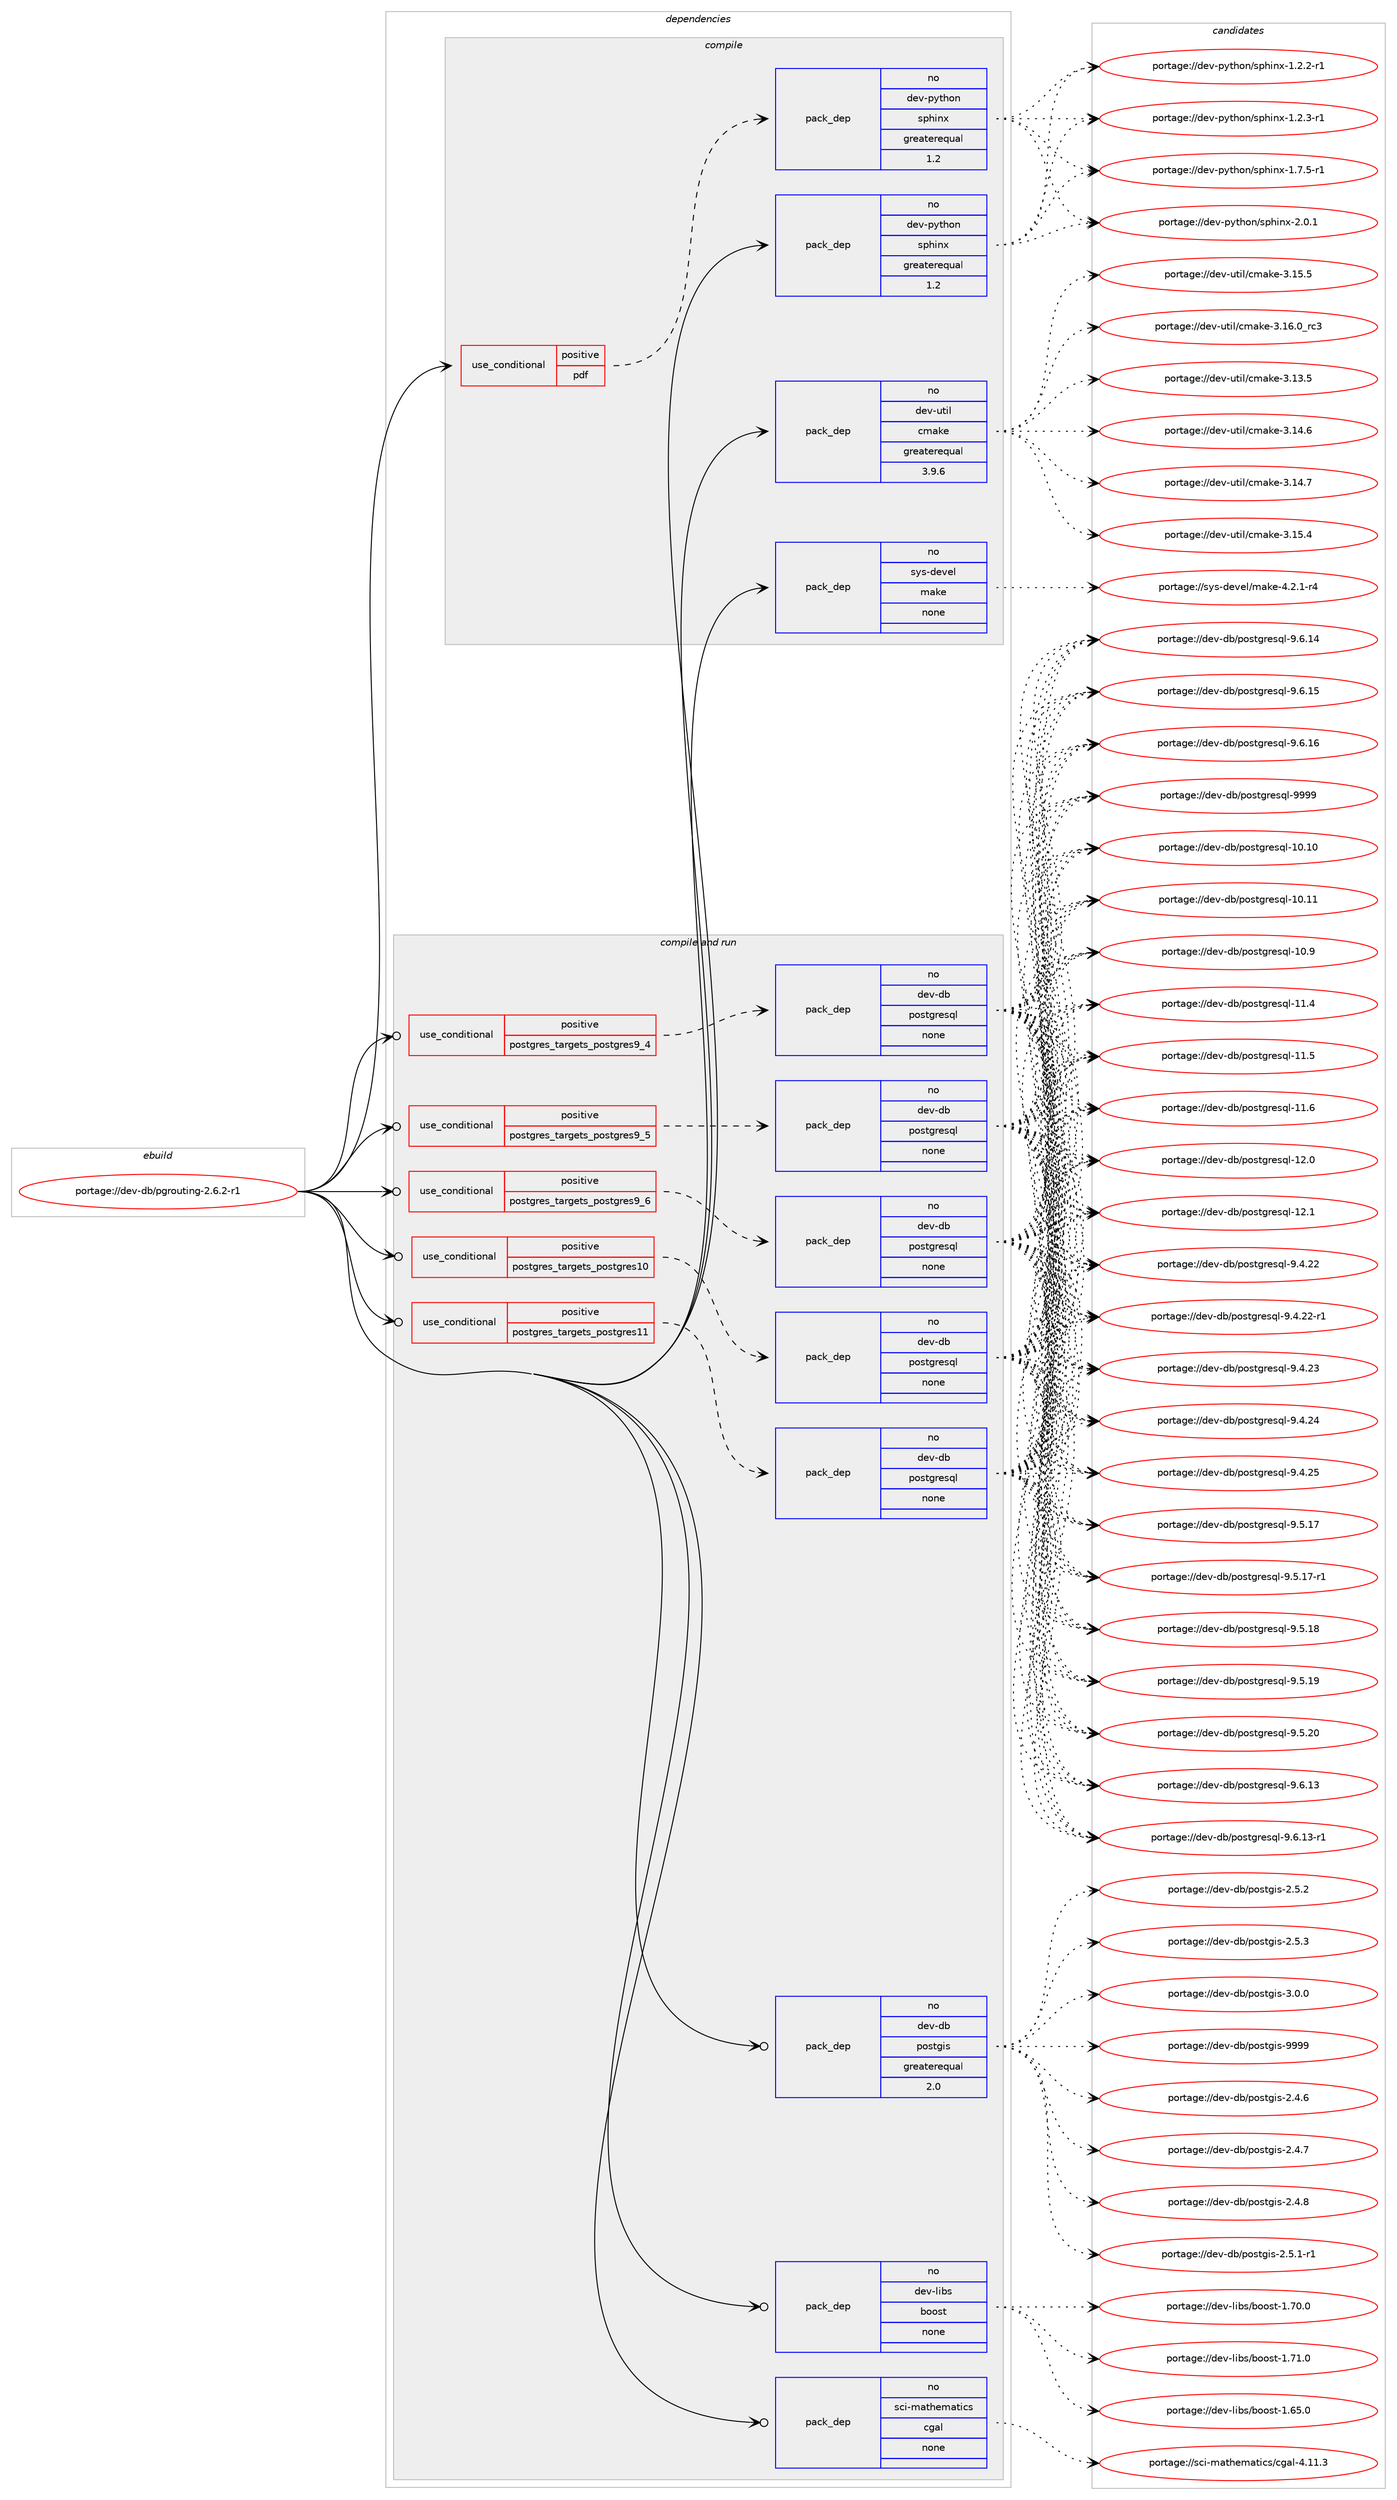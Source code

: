 digraph prolog {

# *************
# Graph options
# *************

newrank=true;
concentrate=true;
compound=true;
graph [rankdir=LR,fontname=Helvetica,fontsize=10,ranksep=1.5];#, ranksep=2.5, nodesep=0.2];
edge  [arrowhead=vee];
node  [fontname=Helvetica,fontsize=10];

# **********
# The ebuild
# **********

subgraph cluster_leftcol {
color=gray;
rank=same;
label=<<i>ebuild</i>>;
id [label="portage://dev-db/pgrouting-2.6.2-r1", color=red, width=4, href="../dev-db/pgrouting-2.6.2-r1.svg"];
}

# ****************
# The dependencies
# ****************

subgraph cluster_midcol {
color=gray;
label=<<i>dependencies</i>>;
subgraph cluster_compile {
fillcolor="#eeeeee";
style=filled;
label=<<i>compile</i>>;
subgraph cond12794 {
dependency56666 [label=<<TABLE BORDER="0" CELLBORDER="1" CELLSPACING="0" CELLPADDING="4"><TR><TD ROWSPAN="3" CELLPADDING="10">use_conditional</TD></TR><TR><TD>positive</TD></TR><TR><TD>pdf</TD></TR></TABLE>>, shape=none, color=red];
subgraph pack42611 {
dependency56667 [label=<<TABLE BORDER="0" CELLBORDER="1" CELLSPACING="0" CELLPADDING="4" WIDTH="220"><TR><TD ROWSPAN="6" CELLPADDING="30">pack_dep</TD></TR><TR><TD WIDTH="110">no</TD></TR><TR><TD>dev-python</TD></TR><TR><TD>sphinx</TD></TR><TR><TD>greaterequal</TD></TR><TR><TD>1.2</TD></TR></TABLE>>, shape=none, color=blue];
}
dependency56666:e -> dependency56667:w [weight=20,style="dashed",arrowhead="vee"];
}
id:e -> dependency56666:w [weight=20,style="solid",arrowhead="vee"];
subgraph pack42612 {
dependency56668 [label=<<TABLE BORDER="0" CELLBORDER="1" CELLSPACING="0" CELLPADDING="4" WIDTH="220"><TR><TD ROWSPAN="6" CELLPADDING="30">pack_dep</TD></TR><TR><TD WIDTH="110">no</TD></TR><TR><TD>dev-python</TD></TR><TR><TD>sphinx</TD></TR><TR><TD>greaterequal</TD></TR><TR><TD>1.2</TD></TR></TABLE>>, shape=none, color=blue];
}
id:e -> dependency56668:w [weight=20,style="solid",arrowhead="vee"];
subgraph pack42613 {
dependency56669 [label=<<TABLE BORDER="0" CELLBORDER="1" CELLSPACING="0" CELLPADDING="4" WIDTH="220"><TR><TD ROWSPAN="6" CELLPADDING="30">pack_dep</TD></TR><TR><TD WIDTH="110">no</TD></TR><TR><TD>dev-util</TD></TR><TR><TD>cmake</TD></TR><TR><TD>greaterequal</TD></TR><TR><TD>3.9.6</TD></TR></TABLE>>, shape=none, color=blue];
}
id:e -> dependency56669:w [weight=20,style="solid",arrowhead="vee"];
subgraph pack42614 {
dependency56670 [label=<<TABLE BORDER="0" CELLBORDER="1" CELLSPACING="0" CELLPADDING="4" WIDTH="220"><TR><TD ROWSPAN="6" CELLPADDING="30">pack_dep</TD></TR><TR><TD WIDTH="110">no</TD></TR><TR><TD>sys-devel</TD></TR><TR><TD>make</TD></TR><TR><TD>none</TD></TR><TR><TD></TD></TR></TABLE>>, shape=none, color=blue];
}
id:e -> dependency56670:w [weight=20,style="solid",arrowhead="vee"];
}
subgraph cluster_compileandrun {
fillcolor="#eeeeee";
style=filled;
label=<<i>compile and run</i>>;
subgraph cond12795 {
dependency56671 [label=<<TABLE BORDER="0" CELLBORDER="1" CELLSPACING="0" CELLPADDING="4"><TR><TD ROWSPAN="3" CELLPADDING="10">use_conditional</TD></TR><TR><TD>positive</TD></TR><TR><TD>postgres_targets_postgres10</TD></TR></TABLE>>, shape=none, color=red];
subgraph pack42615 {
dependency56672 [label=<<TABLE BORDER="0" CELLBORDER="1" CELLSPACING="0" CELLPADDING="4" WIDTH="220"><TR><TD ROWSPAN="6" CELLPADDING="30">pack_dep</TD></TR><TR><TD WIDTH="110">no</TD></TR><TR><TD>dev-db</TD></TR><TR><TD>postgresql</TD></TR><TR><TD>none</TD></TR><TR><TD></TD></TR></TABLE>>, shape=none, color=blue];
}
dependency56671:e -> dependency56672:w [weight=20,style="dashed",arrowhead="vee"];
}
id:e -> dependency56671:w [weight=20,style="solid",arrowhead="odotvee"];
subgraph cond12796 {
dependency56673 [label=<<TABLE BORDER="0" CELLBORDER="1" CELLSPACING="0" CELLPADDING="4"><TR><TD ROWSPAN="3" CELLPADDING="10">use_conditional</TD></TR><TR><TD>positive</TD></TR><TR><TD>postgres_targets_postgres11</TD></TR></TABLE>>, shape=none, color=red];
subgraph pack42616 {
dependency56674 [label=<<TABLE BORDER="0" CELLBORDER="1" CELLSPACING="0" CELLPADDING="4" WIDTH="220"><TR><TD ROWSPAN="6" CELLPADDING="30">pack_dep</TD></TR><TR><TD WIDTH="110">no</TD></TR><TR><TD>dev-db</TD></TR><TR><TD>postgresql</TD></TR><TR><TD>none</TD></TR><TR><TD></TD></TR></TABLE>>, shape=none, color=blue];
}
dependency56673:e -> dependency56674:w [weight=20,style="dashed",arrowhead="vee"];
}
id:e -> dependency56673:w [weight=20,style="solid",arrowhead="odotvee"];
subgraph cond12797 {
dependency56675 [label=<<TABLE BORDER="0" CELLBORDER="1" CELLSPACING="0" CELLPADDING="4"><TR><TD ROWSPAN="3" CELLPADDING="10">use_conditional</TD></TR><TR><TD>positive</TD></TR><TR><TD>postgres_targets_postgres9_4</TD></TR></TABLE>>, shape=none, color=red];
subgraph pack42617 {
dependency56676 [label=<<TABLE BORDER="0" CELLBORDER="1" CELLSPACING="0" CELLPADDING="4" WIDTH="220"><TR><TD ROWSPAN="6" CELLPADDING="30">pack_dep</TD></TR><TR><TD WIDTH="110">no</TD></TR><TR><TD>dev-db</TD></TR><TR><TD>postgresql</TD></TR><TR><TD>none</TD></TR><TR><TD></TD></TR></TABLE>>, shape=none, color=blue];
}
dependency56675:e -> dependency56676:w [weight=20,style="dashed",arrowhead="vee"];
}
id:e -> dependency56675:w [weight=20,style="solid",arrowhead="odotvee"];
subgraph cond12798 {
dependency56677 [label=<<TABLE BORDER="0" CELLBORDER="1" CELLSPACING="0" CELLPADDING="4"><TR><TD ROWSPAN="3" CELLPADDING="10">use_conditional</TD></TR><TR><TD>positive</TD></TR><TR><TD>postgres_targets_postgres9_5</TD></TR></TABLE>>, shape=none, color=red];
subgraph pack42618 {
dependency56678 [label=<<TABLE BORDER="0" CELLBORDER="1" CELLSPACING="0" CELLPADDING="4" WIDTH="220"><TR><TD ROWSPAN="6" CELLPADDING="30">pack_dep</TD></TR><TR><TD WIDTH="110">no</TD></TR><TR><TD>dev-db</TD></TR><TR><TD>postgresql</TD></TR><TR><TD>none</TD></TR><TR><TD></TD></TR></TABLE>>, shape=none, color=blue];
}
dependency56677:e -> dependency56678:w [weight=20,style="dashed",arrowhead="vee"];
}
id:e -> dependency56677:w [weight=20,style="solid",arrowhead="odotvee"];
subgraph cond12799 {
dependency56679 [label=<<TABLE BORDER="0" CELLBORDER="1" CELLSPACING="0" CELLPADDING="4"><TR><TD ROWSPAN="3" CELLPADDING="10">use_conditional</TD></TR><TR><TD>positive</TD></TR><TR><TD>postgres_targets_postgres9_6</TD></TR></TABLE>>, shape=none, color=red];
subgraph pack42619 {
dependency56680 [label=<<TABLE BORDER="0" CELLBORDER="1" CELLSPACING="0" CELLPADDING="4" WIDTH="220"><TR><TD ROWSPAN="6" CELLPADDING="30">pack_dep</TD></TR><TR><TD WIDTH="110">no</TD></TR><TR><TD>dev-db</TD></TR><TR><TD>postgresql</TD></TR><TR><TD>none</TD></TR><TR><TD></TD></TR></TABLE>>, shape=none, color=blue];
}
dependency56679:e -> dependency56680:w [weight=20,style="dashed",arrowhead="vee"];
}
id:e -> dependency56679:w [weight=20,style="solid",arrowhead="odotvee"];
subgraph pack42620 {
dependency56681 [label=<<TABLE BORDER="0" CELLBORDER="1" CELLSPACING="0" CELLPADDING="4" WIDTH="220"><TR><TD ROWSPAN="6" CELLPADDING="30">pack_dep</TD></TR><TR><TD WIDTH="110">no</TD></TR><TR><TD>dev-db</TD></TR><TR><TD>postgis</TD></TR><TR><TD>greaterequal</TD></TR><TR><TD>2.0</TD></TR></TABLE>>, shape=none, color=blue];
}
id:e -> dependency56681:w [weight=20,style="solid",arrowhead="odotvee"];
subgraph pack42621 {
dependency56682 [label=<<TABLE BORDER="0" CELLBORDER="1" CELLSPACING="0" CELLPADDING="4" WIDTH="220"><TR><TD ROWSPAN="6" CELLPADDING="30">pack_dep</TD></TR><TR><TD WIDTH="110">no</TD></TR><TR><TD>dev-libs</TD></TR><TR><TD>boost</TD></TR><TR><TD>none</TD></TR><TR><TD></TD></TR></TABLE>>, shape=none, color=blue];
}
id:e -> dependency56682:w [weight=20,style="solid",arrowhead="odotvee"];
subgraph pack42622 {
dependency56683 [label=<<TABLE BORDER="0" CELLBORDER="1" CELLSPACING="0" CELLPADDING="4" WIDTH="220"><TR><TD ROWSPAN="6" CELLPADDING="30">pack_dep</TD></TR><TR><TD WIDTH="110">no</TD></TR><TR><TD>sci-mathematics</TD></TR><TR><TD>cgal</TD></TR><TR><TD>none</TD></TR><TR><TD></TD></TR></TABLE>>, shape=none, color=blue];
}
id:e -> dependency56683:w [weight=20,style="solid",arrowhead="odotvee"];
}
subgraph cluster_run {
fillcolor="#eeeeee";
style=filled;
label=<<i>run</i>>;
}
}

# **************
# The candidates
# **************

subgraph cluster_choices {
rank=same;
color=gray;
label=<<i>candidates</i>>;

subgraph choice42611 {
color=black;
nodesep=1;
choiceportage10010111845112121116104111110471151121041051101204549465046504511449 [label="portage://dev-python/sphinx-1.2.2-r1", color=red, width=4,href="../dev-python/sphinx-1.2.2-r1.svg"];
choiceportage10010111845112121116104111110471151121041051101204549465046514511449 [label="portage://dev-python/sphinx-1.2.3-r1", color=red, width=4,href="../dev-python/sphinx-1.2.3-r1.svg"];
choiceportage10010111845112121116104111110471151121041051101204549465546534511449 [label="portage://dev-python/sphinx-1.7.5-r1", color=red, width=4,href="../dev-python/sphinx-1.7.5-r1.svg"];
choiceportage1001011184511212111610411111047115112104105110120455046484649 [label="portage://dev-python/sphinx-2.0.1", color=red, width=4,href="../dev-python/sphinx-2.0.1.svg"];
dependency56667:e -> choiceportage10010111845112121116104111110471151121041051101204549465046504511449:w [style=dotted,weight="100"];
dependency56667:e -> choiceportage10010111845112121116104111110471151121041051101204549465046514511449:w [style=dotted,weight="100"];
dependency56667:e -> choiceportage10010111845112121116104111110471151121041051101204549465546534511449:w [style=dotted,weight="100"];
dependency56667:e -> choiceportage1001011184511212111610411111047115112104105110120455046484649:w [style=dotted,weight="100"];
}
subgraph choice42612 {
color=black;
nodesep=1;
choiceportage10010111845112121116104111110471151121041051101204549465046504511449 [label="portage://dev-python/sphinx-1.2.2-r1", color=red, width=4,href="../dev-python/sphinx-1.2.2-r1.svg"];
choiceportage10010111845112121116104111110471151121041051101204549465046514511449 [label="portage://dev-python/sphinx-1.2.3-r1", color=red, width=4,href="../dev-python/sphinx-1.2.3-r1.svg"];
choiceportage10010111845112121116104111110471151121041051101204549465546534511449 [label="portage://dev-python/sphinx-1.7.5-r1", color=red, width=4,href="../dev-python/sphinx-1.7.5-r1.svg"];
choiceportage1001011184511212111610411111047115112104105110120455046484649 [label="portage://dev-python/sphinx-2.0.1", color=red, width=4,href="../dev-python/sphinx-2.0.1.svg"];
dependency56668:e -> choiceportage10010111845112121116104111110471151121041051101204549465046504511449:w [style=dotted,weight="100"];
dependency56668:e -> choiceportage10010111845112121116104111110471151121041051101204549465046514511449:w [style=dotted,weight="100"];
dependency56668:e -> choiceportage10010111845112121116104111110471151121041051101204549465546534511449:w [style=dotted,weight="100"];
dependency56668:e -> choiceportage1001011184511212111610411111047115112104105110120455046484649:w [style=dotted,weight="100"];
}
subgraph choice42613 {
color=black;
nodesep=1;
choiceportage1001011184511711610510847991099710710145514649514653 [label="portage://dev-util/cmake-3.13.5", color=red, width=4,href="../dev-util/cmake-3.13.5.svg"];
choiceportage1001011184511711610510847991099710710145514649524654 [label="portage://dev-util/cmake-3.14.6", color=red, width=4,href="../dev-util/cmake-3.14.6.svg"];
choiceportage1001011184511711610510847991099710710145514649524655 [label="portage://dev-util/cmake-3.14.7", color=red, width=4,href="../dev-util/cmake-3.14.7.svg"];
choiceportage1001011184511711610510847991099710710145514649534652 [label="portage://dev-util/cmake-3.15.4", color=red, width=4,href="../dev-util/cmake-3.15.4.svg"];
choiceportage1001011184511711610510847991099710710145514649534653 [label="portage://dev-util/cmake-3.15.5", color=red, width=4,href="../dev-util/cmake-3.15.5.svg"];
choiceportage1001011184511711610510847991099710710145514649544648951149951 [label="portage://dev-util/cmake-3.16.0_rc3", color=red, width=4,href="../dev-util/cmake-3.16.0_rc3.svg"];
dependency56669:e -> choiceportage1001011184511711610510847991099710710145514649514653:w [style=dotted,weight="100"];
dependency56669:e -> choiceportage1001011184511711610510847991099710710145514649524654:w [style=dotted,weight="100"];
dependency56669:e -> choiceportage1001011184511711610510847991099710710145514649524655:w [style=dotted,weight="100"];
dependency56669:e -> choiceportage1001011184511711610510847991099710710145514649534652:w [style=dotted,weight="100"];
dependency56669:e -> choiceportage1001011184511711610510847991099710710145514649534653:w [style=dotted,weight="100"];
dependency56669:e -> choiceportage1001011184511711610510847991099710710145514649544648951149951:w [style=dotted,weight="100"];
}
subgraph choice42614 {
color=black;
nodesep=1;
choiceportage1151211154510010111810110847109971071014552465046494511452 [label="portage://sys-devel/make-4.2.1-r4", color=red, width=4,href="../sys-devel/make-4.2.1-r4.svg"];
dependency56670:e -> choiceportage1151211154510010111810110847109971071014552465046494511452:w [style=dotted,weight="100"];
}
subgraph choice42615 {
color=black;
nodesep=1;
choiceportage100101118451009847112111115116103114101115113108454948464948 [label="portage://dev-db/postgresql-10.10", color=red, width=4,href="../dev-db/postgresql-10.10.svg"];
choiceportage100101118451009847112111115116103114101115113108454948464949 [label="portage://dev-db/postgresql-10.11", color=red, width=4,href="../dev-db/postgresql-10.11.svg"];
choiceportage1001011184510098471121111151161031141011151131084549484657 [label="portage://dev-db/postgresql-10.9", color=red, width=4,href="../dev-db/postgresql-10.9.svg"];
choiceportage1001011184510098471121111151161031141011151131084549494652 [label="portage://dev-db/postgresql-11.4", color=red, width=4,href="../dev-db/postgresql-11.4.svg"];
choiceportage1001011184510098471121111151161031141011151131084549494653 [label="portage://dev-db/postgresql-11.5", color=red, width=4,href="../dev-db/postgresql-11.5.svg"];
choiceportage1001011184510098471121111151161031141011151131084549494654 [label="portage://dev-db/postgresql-11.6", color=red, width=4,href="../dev-db/postgresql-11.6.svg"];
choiceportage1001011184510098471121111151161031141011151131084549504648 [label="portage://dev-db/postgresql-12.0", color=red, width=4,href="../dev-db/postgresql-12.0.svg"];
choiceportage1001011184510098471121111151161031141011151131084549504649 [label="portage://dev-db/postgresql-12.1", color=red, width=4,href="../dev-db/postgresql-12.1.svg"];
choiceportage10010111845100984711211111511610311410111511310845574652465050 [label="portage://dev-db/postgresql-9.4.22", color=red, width=4,href="../dev-db/postgresql-9.4.22.svg"];
choiceportage100101118451009847112111115116103114101115113108455746524650504511449 [label="portage://dev-db/postgresql-9.4.22-r1", color=red, width=4,href="../dev-db/postgresql-9.4.22-r1.svg"];
choiceportage10010111845100984711211111511610311410111511310845574652465051 [label="portage://dev-db/postgresql-9.4.23", color=red, width=4,href="../dev-db/postgresql-9.4.23.svg"];
choiceportage10010111845100984711211111511610311410111511310845574652465052 [label="portage://dev-db/postgresql-9.4.24", color=red, width=4,href="../dev-db/postgresql-9.4.24.svg"];
choiceportage10010111845100984711211111511610311410111511310845574652465053 [label="portage://dev-db/postgresql-9.4.25", color=red, width=4,href="../dev-db/postgresql-9.4.25.svg"];
choiceportage10010111845100984711211111511610311410111511310845574653464955 [label="portage://dev-db/postgresql-9.5.17", color=red, width=4,href="../dev-db/postgresql-9.5.17.svg"];
choiceportage100101118451009847112111115116103114101115113108455746534649554511449 [label="portage://dev-db/postgresql-9.5.17-r1", color=red, width=4,href="../dev-db/postgresql-9.5.17-r1.svg"];
choiceportage10010111845100984711211111511610311410111511310845574653464956 [label="portage://dev-db/postgresql-9.5.18", color=red, width=4,href="../dev-db/postgresql-9.5.18.svg"];
choiceportage10010111845100984711211111511610311410111511310845574653464957 [label="portage://dev-db/postgresql-9.5.19", color=red, width=4,href="../dev-db/postgresql-9.5.19.svg"];
choiceportage10010111845100984711211111511610311410111511310845574653465048 [label="portage://dev-db/postgresql-9.5.20", color=red, width=4,href="../dev-db/postgresql-9.5.20.svg"];
choiceportage10010111845100984711211111511610311410111511310845574654464951 [label="portage://dev-db/postgresql-9.6.13", color=red, width=4,href="../dev-db/postgresql-9.6.13.svg"];
choiceportage100101118451009847112111115116103114101115113108455746544649514511449 [label="portage://dev-db/postgresql-9.6.13-r1", color=red, width=4,href="../dev-db/postgresql-9.6.13-r1.svg"];
choiceportage10010111845100984711211111511610311410111511310845574654464952 [label="portage://dev-db/postgresql-9.6.14", color=red, width=4,href="../dev-db/postgresql-9.6.14.svg"];
choiceportage10010111845100984711211111511610311410111511310845574654464953 [label="portage://dev-db/postgresql-9.6.15", color=red, width=4,href="../dev-db/postgresql-9.6.15.svg"];
choiceportage10010111845100984711211111511610311410111511310845574654464954 [label="portage://dev-db/postgresql-9.6.16", color=red, width=4,href="../dev-db/postgresql-9.6.16.svg"];
choiceportage1001011184510098471121111151161031141011151131084557575757 [label="portage://dev-db/postgresql-9999", color=red, width=4,href="../dev-db/postgresql-9999.svg"];
dependency56672:e -> choiceportage100101118451009847112111115116103114101115113108454948464948:w [style=dotted,weight="100"];
dependency56672:e -> choiceportage100101118451009847112111115116103114101115113108454948464949:w [style=dotted,weight="100"];
dependency56672:e -> choiceportage1001011184510098471121111151161031141011151131084549484657:w [style=dotted,weight="100"];
dependency56672:e -> choiceportage1001011184510098471121111151161031141011151131084549494652:w [style=dotted,weight="100"];
dependency56672:e -> choiceportage1001011184510098471121111151161031141011151131084549494653:w [style=dotted,weight="100"];
dependency56672:e -> choiceportage1001011184510098471121111151161031141011151131084549494654:w [style=dotted,weight="100"];
dependency56672:e -> choiceportage1001011184510098471121111151161031141011151131084549504648:w [style=dotted,weight="100"];
dependency56672:e -> choiceportage1001011184510098471121111151161031141011151131084549504649:w [style=dotted,weight="100"];
dependency56672:e -> choiceportage10010111845100984711211111511610311410111511310845574652465050:w [style=dotted,weight="100"];
dependency56672:e -> choiceportage100101118451009847112111115116103114101115113108455746524650504511449:w [style=dotted,weight="100"];
dependency56672:e -> choiceportage10010111845100984711211111511610311410111511310845574652465051:w [style=dotted,weight="100"];
dependency56672:e -> choiceportage10010111845100984711211111511610311410111511310845574652465052:w [style=dotted,weight="100"];
dependency56672:e -> choiceportage10010111845100984711211111511610311410111511310845574652465053:w [style=dotted,weight="100"];
dependency56672:e -> choiceportage10010111845100984711211111511610311410111511310845574653464955:w [style=dotted,weight="100"];
dependency56672:e -> choiceportage100101118451009847112111115116103114101115113108455746534649554511449:w [style=dotted,weight="100"];
dependency56672:e -> choiceportage10010111845100984711211111511610311410111511310845574653464956:w [style=dotted,weight="100"];
dependency56672:e -> choiceportage10010111845100984711211111511610311410111511310845574653464957:w [style=dotted,weight="100"];
dependency56672:e -> choiceportage10010111845100984711211111511610311410111511310845574653465048:w [style=dotted,weight="100"];
dependency56672:e -> choiceportage10010111845100984711211111511610311410111511310845574654464951:w [style=dotted,weight="100"];
dependency56672:e -> choiceportage100101118451009847112111115116103114101115113108455746544649514511449:w [style=dotted,weight="100"];
dependency56672:e -> choiceportage10010111845100984711211111511610311410111511310845574654464952:w [style=dotted,weight="100"];
dependency56672:e -> choiceportage10010111845100984711211111511610311410111511310845574654464953:w [style=dotted,weight="100"];
dependency56672:e -> choiceportage10010111845100984711211111511610311410111511310845574654464954:w [style=dotted,weight="100"];
dependency56672:e -> choiceportage1001011184510098471121111151161031141011151131084557575757:w [style=dotted,weight="100"];
}
subgraph choice42616 {
color=black;
nodesep=1;
choiceportage100101118451009847112111115116103114101115113108454948464948 [label="portage://dev-db/postgresql-10.10", color=red, width=4,href="../dev-db/postgresql-10.10.svg"];
choiceportage100101118451009847112111115116103114101115113108454948464949 [label="portage://dev-db/postgresql-10.11", color=red, width=4,href="../dev-db/postgresql-10.11.svg"];
choiceportage1001011184510098471121111151161031141011151131084549484657 [label="portage://dev-db/postgresql-10.9", color=red, width=4,href="../dev-db/postgresql-10.9.svg"];
choiceportage1001011184510098471121111151161031141011151131084549494652 [label="portage://dev-db/postgresql-11.4", color=red, width=4,href="../dev-db/postgresql-11.4.svg"];
choiceportage1001011184510098471121111151161031141011151131084549494653 [label="portage://dev-db/postgresql-11.5", color=red, width=4,href="../dev-db/postgresql-11.5.svg"];
choiceportage1001011184510098471121111151161031141011151131084549494654 [label="portage://dev-db/postgresql-11.6", color=red, width=4,href="../dev-db/postgresql-11.6.svg"];
choiceportage1001011184510098471121111151161031141011151131084549504648 [label="portage://dev-db/postgresql-12.0", color=red, width=4,href="../dev-db/postgresql-12.0.svg"];
choiceportage1001011184510098471121111151161031141011151131084549504649 [label="portage://dev-db/postgresql-12.1", color=red, width=4,href="../dev-db/postgresql-12.1.svg"];
choiceportage10010111845100984711211111511610311410111511310845574652465050 [label="portage://dev-db/postgresql-9.4.22", color=red, width=4,href="../dev-db/postgresql-9.4.22.svg"];
choiceportage100101118451009847112111115116103114101115113108455746524650504511449 [label="portage://dev-db/postgresql-9.4.22-r1", color=red, width=4,href="../dev-db/postgresql-9.4.22-r1.svg"];
choiceportage10010111845100984711211111511610311410111511310845574652465051 [label="portage://dev-db/postgresql-9.4.23", color=red, width=4,href="../dev-db/postgresql-9.4.23.svg"];
choiceportage10010111845100984711211111511610311410111511310845574652465052 [label="portage://dev-db/postgresql-9.4.24", color=red, width=4,href="../dev-db/postgresql-9.4.24.svg"];
choiceportage10010111845100984711211111511610311410111511310845574652465053 [label="portage://dev-db/postgresql-9.4.25", color=red, width=4,href="../dev-db/postgresql-9.4.25.svg"];
choiceportage10010111845100984711211111511610311410111511310845574653464955 [label="portage://dev-db/postgresql-9.5.17", color=red, width=4,href="../dev-db/postgresql-9.5.17.svg"];
choiceportage100101118451009847112111115116103114101115113108455746534649554511449 [label="portage://dev-db/postgresql-9.5.17-r1", color=red, width=4,href="../dev-db/postgresql-9.5.17-r1.svg"];
choiceportage10010111845100984711211111511610311410111511310845574653464956 [label="portage://dev-db/postgresql-9.5.18", color=red, width=4,href="../dev-db/postgresql-9.5.18.svg"];
choiceportage10010111845100984711211111511610311410111511310845574653464957 [label="portage://dev-db/postgresql-9.5.19", color=red, width=4,href="../dev-db/postgresql-9.5.19.svg"];
choiceportage10010111845100984711211111511610311410111511310845574653465048 [label="portage://dev-db/postgresql-9.5.20", color=red, width=4,href="../dev-db/postgresql-9.5.20.svg"];
choiceportage10010111845100984711211111511610311410111511310845574654464951 [label="portage://dev-db/postgresql-9.6.13", color=red, width=4,href="../dev-db/postgresql-9.6.13.svg"];
choiceportage100101118451009847112111115116103114101115113108455746544649514511449 [label="portage://dev-db/postgresql-9.6.13-r1", color=red, width=4,href="../dev-db/postgresql-9.6.13-r1.svg"];
choiceportage10010111845100984711211111511610311410111511310845574654464952 [label="portage://dev-db/postgresql-9.6.14", color=red, width=4,href="../dev-db/postgresql-9.6.14.svg"];
choiceportage10010111845100984711211111511610311410111511310845574654464953 [label="portage://dev-db/postgresql-9.6.15", color=red, width=4,href="../dev-db/postgresql-9.6.15.svg"];
choiceportage10010111845100984711211111511610311410111511310845574654464954 [label="portage://dev-db/postgresql-9.6.16", color=red, width=4,href="../dev-db/postgresql-9.6.16.svg"];
choiceportage1001011184510098471121111151161031141011151131084557575757 [label="portage://dev-db/postgresql-9999", color=red, width=4,href="../dev-db/postgresql-9999.svg"];
dependency56674:e -> choiceportage100101118451009847112111115116103114101115113108454948464948:w [style=dotted,weight="100"];
dependency56674:e -> choiceportage100101118451009847112111115116103114101115113108454948464949:w [style=dotted,weight="100"];
dependency56674:e -> choiceportage1001011184510098471121111151161031141011151131084549484657:w [style=dotted,weight="100"];
dependency56674:e -> choiceportage1001011184510098471121111151161031141011151131084549494652:w [style=dotted,weight="100"];
dependency56674:e -> choiceportage1001011184510098471121111151161031141011151131084549494653:w [style=dotted,weight="100"];
dependency56674:e -> choiceportage1001011184510098471121111151161031141011151131084549494654:w [style=dotted,weight="100"];
dependency56674:e -> choiceportage1001011184510098471121111151161031141011151131084549504648:w [style=dotted,weight="100"];
dependency56674:e -> choiceportage1001011184510098471121111151161031141011151131084549504649:w [style=dotted,weight="100"];
dependency56674:e -> choiceportage10010111845100984711211111511610311410111511310845574652465050:w [style=dotted,weight="100"];
dependency56674:e -> choiceportage100101118451009847112111115116103114101115113108455746524650504511449:w [style=dotted,weight="100"];
dependency56674:e -> choiceportage10010111845100984711211111511610311410111511310845574652465051:w [style=dotted,weight="100"];
dependency56674:e -> choiceportage10010111845100984711211111511610311410111511310845574652465052:w [style=dotted,weight="100"];
dependency56674:e -> choiceportage10010111845100984711211111511610311410111511310845574652465053:w [style=dotted,weight="100"];
dependency56674:e -> choiceportage10010111845100984711211111511610311410111511310845574653464955:w [style=dotted,weight="100"];
dependency56674:e -> choiceportage100101118451009847112111115116103114101115113108455746534649554511449:w [style=dotted,weight="100"];
dependency56674:e -> choiceportage10010111845100984711211111511610311410111511310845574653464956:w [style=dotted,weight="100"];
dependency56674:e -> choiceportage10010111845100984711211111511610311410111511310845574653464957:w [style=dotted,weight="100"];
dependency56674:e -> choiceportage10010111845100984711211111511610311410111511310845574653465048:w [style=dotted,weight="100"];
dependency56674:e -> choiceportage10010111845100984711211111511610311410111511310845574654464951:w [style=dotted,weight="100"];
dependency56674:e -> choiceportage100101118451009847112111115116103114101115113108455746544649514511449:w [style=dotted,weight="100"];
dependency56674:e -> choiceportage10010111845100984711211111511610311410111511310845574654464952:w [style=dotted,weight="100"];
dependency56674:e -> choiceportage10010111845100984711211111511610311410111511310845574654464953:w [style=dotted,weight="100"];
dependency56674:e -> choiceportage10010111845100984711211111511610311410111511310845574654464954:w [style=dotted,weight="100"];
dependency56674:e -> choiceportage1001011184510098471121111151161031141011151131084557575757:w [style=dotted,weight="100"];
}
subgraph choice42617 {
color=black;
nodesep=1;
choiceportage100101118451009847112111115116103114101115113108454948464948 [label="portage://dev-db/postgresql-10.10", color=red, width=4,href="../dev-db/postgresql-10.10.svg"];
choiceportage100101118451009847112111115116103114101115113108454948464949 [label="portage://dev-db/postgresql-10.11", color=red, width=4,href="../dev-db/postgresql-10.11.svg"];
choiceportage1001011184510098471121111151161031141011151131084549484657 [label="portage://dev-db/postgresql-10.9", color=red, width=4,href="../dev-db/postgresql-10.9.svg"];
choiceportage1001011184510098471121111151161031141011151131084549494652 [label="portage://dev-db/postgresql-11.4", color=red, width=4,href="../dev-db/postgresql-11.4.svg"];
choiceportage1001011184510098471121111151161031141011151131084549494653 [label="portage://dev-db/postgresql-11.5", color=red, width=4,href="../dev-db/postgresql-11.5.svg"];
choiceportage1001011184510098471121111151161031141011151131084549494654 [label="portage://dev-db/postgresql-11.6", color=red, width=4,href="../dev-db/postgresql-11.6.svg"];
choiceportage1001011184510098471121111151161031141011151131084549504648 [label="portage://dev-db/postgresql-12.0", color=red, width=4,href="../dev-db/postgresql-12.0.svg"];
choiceportage1001011184510098471121111151161031141011151131084549504649 [label="portage://dev-db/postgresql-12.1", color=red, width=4,href="../dev-db/postgresql-12.1.svg"];
choiceportage10010111845100984711211111511610311410111511310845574652465050 [label="portage://dev-db/postgresql-9.4.22", color=red, width=4,href="../dev-db/postgresql-9.4.22.svg"];
choiceportage100101118451009847112111115116103114101115113108455746524650504511449 [label="portage://dev-db/postgresql-9.4.22-r1", color=red, width=4,href="../dev-db/postgresql-9.4.22-r1.svg"];
choiceportage10010111845100984711211111511610311410111511310845574652465051 [label="portage://dev-db/postgresql-9.4.23", color=red, width=4,href="../dev-db/postgresql-9.4.23.svg"];
choiceportage10010111845100984711211111511610311410111511310845574652465052 [label="portage://dev-db/postgresql-9.4.24", color=red, width=4,href="../dev-db/postgresql-9.4.24.svg"];
choiceportage10010111845100984711211111511610311410111511310845574652465053 [label="portage://dev-db/postgresql-9.4.25", color=red, width=4,href="../dev-db/postgresql-9.4.25.svg"];
choiceportage10010111845100984711211111511610311410111511310845574653464955 [label="portage://dev-db/postgresql-9.5.17", color=red, width=4,href="../dev-db/postgresql-9.5.17.svg"];
choiceportage100101118451009847112111115116103114101115113108455746534649554511449 [label="portage://dev-db/postgresql-9.5.17-r1", color=red, width=4,href="../dev-db/postgresql-9.5.17-r1.svg"];
choiceportage10010111845100984711211111511610311410111511310845574653464956 [label="portage://dev-db/postgresql-9.5.18", color=red, width=4,href="../dev-db/postgresql-9.5.18.svg"];
choiceportage10010111845100984711211111511610311410111511310845574653464957 [label="portage://dev-db/postgresql-9.5.19", color=red, width=4,href="../dev-db/postgresql-9.5.19.svg"];
choiceportage10010111845100984711211111511610311410111511310845574653465048 [label="portage://dev-db/postgresql-9.5.20", color=red, width=4,href="../dev-db/postgresql-9.5.20.svg"];
choiceportage10010111845100984711211111511610311410111511310845574654464951 [label="portage://dev-db/postgresql-9.6.13", color=red, width=4,href="../dev-db/postgresql-9.6.13.svg"];
choiceportage100101118451009847112111115116103114101115113108455746544649514511449 [label="portage://dev-db/postgresql-9.6.13-r1", color=red, width=4,href="../dev-db/postgresql-9.6.13-r1.svg"];
choiceportage10010111845100984711211111511610311410111511310845574654464952 [label="portage://dev-db/postgresql-9.6.14", color=red, width=4,href="../dev-db/postgresql-9.6.14.svg"];
choiceportage10010111845100984711211111511610311410111511310845574654464953 [label="portage://dev-db/postgresql-9.6.15", color=red, width=4,href="../dev-db/postgresql-9.6.15.svg"];
choiceportage10010111845100984711211111511610311410111511310845574654464954 [label="portage://dev-db/postgresql-9.6.16", color=red, width=4,href="../dev-db/postgresql-9.6.16.svg"];
choiceportage1001011184510098471121111151161031141011151131084557575757 [label="portage://dev-db/postgresql-9999", color=red, width=4,href="../dev-db/postgresql-9999.svg"];
dependency56676:e -> choiceportage100101118451009847112111115116103114101115113108454948464948:w [style=dotted,weight="100"];
dependency56676:e -> choiceportage100101118451009847112111115116103114101115113108454948464949:w [style=dotted,weight="100"];
dependency56676:e -> choiceportage1001011184510098471121111151161031141011151131084549484657:w [style=dotted,weight="100"];
dependency56676:e -> choiceportage1001011184510098471121111151161031141011151131084549494652:w [style=dotted,weight="100"];
dependency56676:e -> choiceportage1001011184510098471121111151161031141011151131084549494653:w [style=dotted,weight="100"];
dependency56676:e -> choiceportage1001011184510098471121111151161031141011151131084549494654:w [style=dotted,weight="100"];
dependency56676:e -> choiceportage1001011184510098471121111151161031141011151131084549504648:w [style=dotted,weight="100"];
dependency56676:e -> choiceportage1001011184510098471121111151161031141011151131084549504649:w [style=dotted,weight="100"];
dependency56676:e -> choiceportage10010111845100984711211111511610311410111511310845574652465050:w [style=dotted,weight="100"];
dependency56676:e -> choiceportage100101118451009847112111115116103114101115113108455746524650504511449:w [style=dotted,weight="100"];
dependency56676:e -> choiceportage10010111845100984711211111511610311410111511310845574652465051:w [style=dotted,weight="100"];
dependency56676:e -> choiceportage10010111845100984711211111511610311410111511310845574652465052:w [style=dotted,weight="100"];
dependency56676:e -> choiceportage10010111845100984711211111511610311410111511310845574652465053:w [style=dotted,weight="100"];
dependency56676:e -> choiceportage10010111845100984711211111511610311410111511310845574653464955:w [style=dotted,weight="100"];
dependency56676:e -> choiceportage100101118451009847112111115116103114101115113108455746534649554511449:w [style=dotted,weight="100"];
dependency56676:e -> choiceportage10010111845100984711211111511610311410111511310845574653464956:w [style=dotted,weight="100"];
dependency56676:e -> choiceportage10010111845100984711211111511610311410111511310845574653464957:w [style=dotted,weight="100"];
dependency56676:e -> choiceportage10010111845100984711211111511610311410111511310845574653465048:w [style=dotted,weight="100"];
dependency56676:e -> choiceportage10010111845100984711211111511610311410111511310845574654464951:w [style=dotted,weight="100"];
dependency56676:e -> choiceportage100101118451009847112111115116103114101115113108455746544649514511449:w [style=dotted,weight="100"];
dependency56676:e -> choiceportage10010111845100984711211111511610311410111511310845574654464952:w [style=dotted,weight="100"];
dependency56676:e -> choiceportage10010111845100984711211111511610311410111511310845574654464953:w [style=dotted,weight="100"];
dependency56676:e -> choiceportage10010111845100984711211111511610311410111511310845574654464954:w [style=dotted,weight="100"];
dependency56676:e -> choiceportage1001011184510098471121111151161031141011151131084557575757:w [style=dotted,weight="100"];
}
subgraph choice42618 {
color=black;
nodesep=1;
choiceportage100101118451009847112111115116103114101115113108454948464948 [label="portage://dev-db/postgresql-10.10", color=red, width=4,href="../dev-db/postgresql-10.10.svg"];
choiceportage100101118451009847112111115116103114101115113108454948464949 [label="portage://dev-db/postgresql-10.11", color=red, width=4,href="../dev-db/postgresql-10.11.svg"];
choiceportage1001011184510098471121111151161031141011151131084549484657 [label="portage://dev-db/postgresql-10.9", color=red, width=4,href="../dev-db/postgresql-10.9.svg"];
choiceportage1001011184510098471121111151161031141011151131084549494652 [label="portage://dev-db/postgresql-11.4", color=red, width=4,href="../dev-db/postgresql-11.4.svg"];
choiceportage1001011184510098471121111151161031141011151131084549494653 [label="portage://dev-db/postgresql-11.5", color=red, width=4,href="../dev-db/postgresql-11.5.svg"];
choiceportage1001011184510098471121111151161031141011151131084549494654 [label="portage://dev-db/postgresql-11.6", color=red, width=4,href="../dev-db/postgresql-11.6.svg"];
choiceportage1001011184510098471121111151161031141011151131084549504648 [label="portage://dev-db/postgresql-12.0", color=red, width=4,href="../dev-db/postgresql-12.0.svg"];
choiceportage1001011184510098471121111151161031141011151131084549504649 [label="portage://dev-db/postgresql-12.1", color=red, width=4,href="../dev-db/postgresql-12.1.svg"];
choiceportage10010111845100984711211111511610311410111511310845574652465050 [label="portage://dev-db/postgresql-9.4.22", color=red, width=4,href="../dev-db/postgresql-9.4.22.svg"];
choiceportage100101118451009847112111115116103114101115113108455746524650504511449 [label="portage://dev-db/postgresql-9.4.22-r1", color=red, width=4,href="../dev-db/postgresql-9.4.22-r1.svg"];
choiceportage10010111845100984711211111511610311410111511310845574652465051 [label="portage://dev-db/postgresql-9.4.23", color=red, width=4,href="../dev-db/postgresql-9.4.23.svg"];
choiceportage10010111845100984711211111511610311410111511310845574652465052 [label="portage://dev-db/postgresql-9.4.24", color=red, width=4,href="../dev-db/postgresql-9.4.24.svg"];
choiceportage10010111845100984711211111511610311410111511310845574652465053 [label="portage://dev-db/postgresql-9.4.25", color=red, width=4,href="../dev-db/postgresql-9.4.25.svg"];
choiceportage10010111845100984711211111511610311410111511310845574653464955 [label="portage://dev-db/postgresql-9.5.17", color=red, width=4,href="../dev-db/postgresql-9.5.17.svg"];
choiceportage100101118451009847112111115116103114101115113108455746534649554511449 [label="portage://dev-db/postgresql-9.5.17-r1", color=red, width=4,href="../dev-db/postgresql-9.5.17-r1.svg"];
choiceportage10010111845100984711211111511610311410111511310845574653464956 [label="portage://dev-db/postgresql-9.5.18", color=red, width=4,href="../dev-db/postgresql-9.5.18.svg"];
choiceportage10010111845100984711211111511610311410111511310845574653464957 [label="portage://dev-db/postgresql-9.5.19", color=red, width=4,href="../dev-db/postgresql-9.5.19.svg"];
choiceportage10010111845100984711211111511610311410111511310845574653465048 [label="portage://dev-db/postgresql-9.5.20", color=red, width=4,href="../dev-db/postgresql-9.5.20.svg"];
choiceportage10010111845100984711211111511610311410111511310845574654464951 [label="portage://dev-db/postgresql-9.6.13", color=red, width=4,href="../dev-db/postgresql-9.6.13.svg"];
choiceportage100101118451009847112111115116103114101115113108455746544649514511449 [label="portage://dev-db/postgresql-9.6.13-r1", color=red, width=4,href="../dev-db/postgresql-9.6.13-r1.svg"];
choiceportage10010111845100984711211111511610311410111511310845574654464952 [label="portage://dev-db/postgresql-9.6.14", color=red, width=4,href="../dev-db/postgresql-9.6.14.svg"];
choiceportage10010111845100984711211111511610311410111511310845574654464953 [label="portage://dev-db/postgresql-9.6.15", color=red, width=4,href="../dev-db/postgresql-9.6.15.svg"];
choiceportage10010111845100984711211111511610311410111511310845574654464954 [label="portage://dev-db/postgresql-9.6.16", color=red, width=4,href="../dev-db/postgresql-9.6.16.svg"];
choiceportage1001011184510098471121111151161031141011151131084557575757 [label="portage://dev-db/postgresql-9999", color=red, width=4,href="../dev-db/postgresql-9999.svg"];
dependency56678:e -> choiceportage100101118451009847112111115116103114101115113108454948464948:w [style=dotted,weight="100"];
dependency56678:e -> choiceportage100101118451009847112111115116103114101115113108454948464949:w [style=dotted,weight="100"];
dependency56678:e -> choiceportage1001011184510098471121111151161031141011151131084549484657:w [style=dotted,weight="100"];
dependency56678:e -> choiceportage1001011184510098471121111151161031141011151131084549494652:w [style=dotted,weight="100"];
dependency56678:e -> choiceportage1001011184510098471121111151161031141011151131084549494653:w [style=dotted,weight="100"];
dependency56678:e -> choiceportage1001011184510098471121111151161031141011151131084549494654:w [style=dotted,weight="100"];
dependency56678:e -> choiceportage1001011184510098471121111151161031141011151131084549504648:w [style=dotted,weight="100"];
dependency56678:e -> choiceportage1001011184510098471121111151161031141011151131084549504649:w [style=dotted,weight="100"];
dependency56678:e -> choiceportage10010111845100984711211111511610311410111511310845574652465050:w [style=dotted,weight="100"];
dependency56678:e -> choiceportage100101118451009847112111115116103114101115113108455746524650504511449:w [style=dotted,weight="100"];
dependency56678:e -> choiceportage10010111845100984711211111511610311410111511310845574652465051:w [style=dotted,weight="100"];
dependency56678:e -> choiceportage10010111845100984711211111511610311410111511310845574652465052:w [style=dotted,weight="100"];
dependency56678:e -> choiceportage10010111845100984711211111511610311410111511310845574652465053:w [style=dotted,weight="100"];
dependency56678:e -> choiceportage10010111845100984711211111511610311410111511310845574653464955:w [style=dotted,weight="100"];
dependency56678:e -> choiceportage100101118451009847112111115116103114101115113108455746534649554511449:w [style=dotted,weight="100"];
dependency56678:e -> choiceportage10010111845100984711211111511610311410111511310845574653464956:w [style=dotted,weight="100"];
dependency56678:e -> choiceportage10010111845100984711211111511610311410111511310845574653464957:w [style=dotted,weight="100"];
dependency56678:e -> choiceportage10010111845100984711211111511610311410111511310845574653465048:w [style=dotted,weight="100"];
dependency56678:e -> choiceportage10010111845100984711211111511610311410111511310845574654464951:w [style=dotted,weight="100"];
dependency56678:e -> choiceportage100101118451009847112111115116103114101115113108455746544649514511449:w [style=dotted,weight="100"];
dependency56678:e -> choiceportage10010111845100984711211111511610311410111511310845574654464952:w [style=dotted,weight="100"];
dependency56678:e -> choiceportage10010111845100984711211111511610311410111511310845574654464953:w [style=dotted,weight="100"];
dependency56678:e -> choiceportage10010111845100984711211111511610311410111511310845574654464954:w [style=dotted,weight="100"];
dependency56678:e -> choiceportage1001011184510098471121111151161031141011151131084557575757:w [style=dotted,weight="100"];
}
subgraph choice42619 {
color=black;
nodesep=1;
choiceportage100101118451009847112111115116103114101115113108454948464948 [label="portage://dev-db/postgresql-10.10", color=red, width=4,href="../dev-db/postgresql-10.10.svg"];
choiceportage100101118451009847112111115116103114101115113108454948464949 [label="portage://dev-db/postgresql-10.11", color=red, width=4,href="../dev-db/postgresql-10.11.svg"];
choiceportage1001011184510098471121111151161031141011151131084549484657 [label="portage://dev-db/postgresql-10.9", color=red, width=4,href="../dev-db/postgresql-10.9.svg"];
choiceportage1001011184510098471121111151161031141011151131084549494652 [label="portage://dev-db/postgresql-11.4", color=red, width=4,href="../dev-db/postgresql-11.4.svg"];
choiceportage1001011184510098471121111151161031141011151131084549494653 [label="portage://dev-db/postgresql-11.5", color=red, width=4,href="../dev-db/postgresql-11.5.svg"];
choiceportage1001011184510098471121111151161031141011151131084549494654 [label="portage://dev-db/postgresql-11.6", color=red, width=4,href="../dev-db/postgresql-11.6.svg"];
choiceportage1001011184510098471121111151161031141011151131084549504648 [label="portage://dev-db/postgresql-12.0", color=red, width=4,href="../dev-db/postgresql-12.0.svg"];
choiceportage1001011184510098471121111151161031141011151131084549504649 [label="portage://dev-db/postgresql-12.1", color=red, width=4,href="../dev-db/postgresql-12.1.svg"];
choiceportage10010111845100984711211111511610311410111511310845574652465050 [label="portage://dev-db/postgresql-9.4.22", color=red, width=4,href="../dev-db/postgresql-9.4.22.svg"];
choiceportage100101118451009847112111115116103114101115113108455746524650504511449 [label="portage://dev-db/postgresql-9.4.22-r1", color=red, width=4,href="../dev-db/postgresql-9.4.22-r1.svg"];
choiceportage10010111845100984711211111511610311410111511310845574652465051 [label="portage://dev-db/postgresql-9.4.23", color=red, width=4,href="../dev-db/postgresql-9.4.23.svg"];
choiceportage10010111845100984711211111511610311410111511310845574652465052 [label="portage://dev-db/postgresql-9.4.24", color=red, width=4,href="../dev-db/postgresql-9.4.24.svg"];
choiceportage10010111845100984711211111511610311410111511310845574652465053 [label="portage://dev-db/postgresql-9.4.25", color=red, width=4,href="../dev-db/postgresql-9.4.25.svg"];
choiceportage10010111845100984711211111511610311410111511310845574653464955 [label="portage://dev-db/postgresql-9.5.17", color=red, width=4,href="../dev-db/postgresql-9.5.17.svg"];
choiceportage100101118451009847112111115116103114101115113108455746534649554511449 [label="portage://dev-db/postgresql-9.5.17-r1", color=red, width=4,href="../dev-db/postgresql-9.5.17-r1.svg"];
choiceportage10010111845100984711211111511610311410111511310845574653464956 [label="portage://dev-db/postgresql-9.5.18", color=red, width=4,href="../dev-db/postgresql-9.5.18.svg"];
choiceportage10010111845100984711211111511610311410111511310845574653464957 [label="portage://dev-db/postgresql-9.5.19", color=red, width=4,href="../dev-db/postgresql-9.5.19.svg"];
choiceportage10010111845100984711211111511610311410111511310845574653465048 [label="portage://dev-db/postgresql-9.5.20", color=red, width=4,href="../dev-db/postgresql-9.5.20.svg"];
choiceportage10010111845100984711211111511610311410111511310845574654464951 [label="portage://dev-db/postgresql-9.6.13", color=red, width=4,href="../dev-db/postgresql-9.6.13.svg"];
choiceportage100101118451009847112111115116103114101115113108455746544649514511449 [label="portage://dev-db/postgresql-9.6.13-r1", color=red, width=4,href="../dev-db/postgresql-9.6.13-r1.svg"];
choiceportage10010111845100984711211111511610311410111511310845574654464952 [label="portage://dev-db/postgresql-9.6.14", color=red, width=4,href="../dev-db/postgresql-9.6.14.svg"];
choiceportage10010111845100984711211111511610311410111511310845574654464953 [label="portage://dev-db/postgresql-9.6.15", color=red, width=4,href="../dev-db/postgresql-9.6.15.svg"];
choiceportage10010111845100984711211111511610311410111511310845574654464954 [label="portage://dev-db/postgresql-9.6.16", color=red, width=4,href="../dev-db/postgresql-9.6.16.svg"];
choiceportage1001011184510098471121111151161031141011151131084557575757 [label="portage://dev-db/postgresql-9999", color=red, width=4,href="../dev-db/postgresql-9999.svg"];
dependency56680:e -> choiceportage100101118451009847112111115116103114101115113108454948464948:w [style=dotted,weight="100"];
dependency56680:e -> choiceportage100101118451009847112111115116103114101115113108454948464949:w [style=dotted,weight="100"];
dependency56680:e -> choiceportage1001011184510098471121111151161031141011151131084549484657:w [style=dotted,weight="100"];
dependency56680:e -> choiceportage1001011184510098471121111151161031141011151131084549494652:w [style=dotted,weight="100"];
dependency56680:e -> choiceportage1001011184510098471121111151161031141011151131084549494653:w [style=dotted,weight="100"];
dependency56680:e -> choiceportage1001011184510098471121111151161031141011151131084549494654:w [style=dotted,weight="100"];
dependency56680:e -> choiceportage1001011184510098471121111151161031141011151131084549504648:w [style=dotted,weight="100"];
dependency56680:e -> choiceportage1001011184510098471121111151161031141011151131084549504649:w [style=dotted,weight="100"];
dependency56680:e -> choiceportage10010111845100984711211111511610311410111511310845574652465050:w [style=dotted,weight="100"];
dependency56680:e -> choiceportage100101118451009847112111115116103114101115113108455746524650504511449:w [style=dotted,weight="100"];
dependency56680:e -> choiceportage10010111845100984711211111511610311410111511310845574652465051:w [style=dotted,weight="100"];
dependency56680:e -> choiceportage10010111845100984711211111511610311410111511310845574652465052:w [style=dotted,weight="100"];
dependency56680:e -> choiceportage10010111845100984711211111511610311410111511310845574652465053:w [style=dotted,weight="100"];
dependency56680:e -> choiceportage10010111845100984711211111511610311410111511310845574653464955:w [style=dotted,weight="100"];
dependency56680:e -> choiceportage100101118451009847112111115116103114101115113108455746534649554511449:w [style=dotted,weight="100"];
dependency56680:e -> choiceportage10010111845100984711211111511610311410111511310845574653464956:w [style=dotted,weight="100"];
dependency56680:e -> choiceportage10010111845100984711211111511610311410111511310845574653464957:w [style=dotted,weight="100"];
dependency56680:e -> choiceportage10010111845100984711211111511610311410111511310845574653465048:w [style=dotted,weight="100"];
dependency56680:e -> choiceportage10010111845100984711211111511610311410111511310845574654464951:w [style=dotted,weight="100"];
dependency56680:e -> choiceportage100101118451009847112111115116103114101115113108455746544649514511449:w [style=dotted,weight="100"];
dependency56680:e -> choiceportage10010111845100984711211111511610311410111511310845574654464952:w [style=dotted,weight="100"];
dependency56680:e -> choiceportage10010111845100984711211111511610311410111511310845574654464953:w [style=dotted,weight="100"];
dependency56680:e -> choiceportage10010111845100984711211111511610311410111511310845574654464954:w [style=dotted,weight="100"];
dependency56680:e -> choiceportage1001011184510098471121111151161031141011151131084557575757:w [style=dotted,weight="100"];
}
subgraph choice42620 {
color=black;
nodesep=1;
choiceportage100101118451009847112111115116103105115455046524654 [label="portage://dev-db/postgis-2.4.6", color=red, width=4,href="../dev-db/postgis-2.4.6.svg"];
choiceportage100101118451009847112111115116103105115455046524655 [label="portage://dev-db/postgis-2.4.7", color=red, width=4,href="../dev-db/postgis-2.4.7.svg"];
choiceportage100101118451009847112111115116103105115455046524656 [label="portage://dev-db/postgis-2.4.8", color=red, width=4,href="../dev-db/postgis-2.4.8.svg"];
choiceportage1001011184510098471121111151161031051154550465346494511449 [label="portage://dev-db/postgis-2.5.1-r1", color=red, width=4,href="../dev-db/postgis-2.5.1-r1.svg"];
choiceportage100101118451009847112111115116103105115455046534650 [label="portage://dev-db/postgis-2.5.2", color=red, width=4,href="../dev-db/postgis-2.5.2.svg"];
choiceportage100101118451009847112111115116103105115455046534651 [label="portage://dev-db/postgis-2.5.3", color=red, width=4,href="../dev-db/postgis-2.5.3.svg"];
choiceportage100101118451009847112111115116103105115455146484648 [label="portage://dev-db/postgis-3.0.0", color=red, width=4,href="../dev-db/postgis-3.0.0.svg"];
choiceportage1001011184510098471121111151161031051154557575757 [label="portage://dev-db/postgis-9999", color=red, width=4,href="../dev-db/postgis-9999.svg"];
dependency56681:e -> choiceportage100101118451009847112111115116103105115455046524654:w [style=dotted,weight="100"];
dependency56681:e -> choiceportage100101118451009847112111115116103105115455046524655:w [style=dotted,weight="100"];
dependency56681:e -> choiceportage100101118451009847112111115116103105115455046524656:w [style=dotted,weight="100"];
dependency56681:e -> choiceportage1001011184510098471121111151161031051154550465346494511449:w [style=dotted,weight="100"];
dependency56681:e -> choiceportage100101118451009847112111115116103105115455046534650:w [style=dotted,weight="100"];
dependency56681:e -> choiceportage100101118451009847112111115116103105115455046534651:w [style=dotted,weight="100"];
dependency56681:e -> choiceportage100101118451009847112111115116103105115455146484648:w [style=dotted,weight="100"];
dependency56681:e -> choiceportage1001011184510098471121111151161031051154557575757:w [style=dotted,weight="100"];
}
subgraph choice42621 {
color=black;
nodesep=1;
choiceportage1001011184510810598115479811111111511645494654534648 [label="portage://dev-libs/boost-1.65.0", color=red, width=4,href="../dev-libs/boost-1.65.0.svg"];
choiceportage1001011184510810598115479811111111511645494655484648 [label="portage://dev-libs/boost-1.70.0", color=red, width=4,href="../dev-libs/boost-1.70.0.svg"];
choiceportage1001011184510810598115479811111111511645494655494648 [label="portage://dev-libs/boost-1.71.0", color=red, width=4,href="../dev-libs/boost-1.71.0.svg"];
dependency56682:e -> choiceportage1001011184510810598115479811111111511645494654534648:w [style=dotted,weight="100"];
dependency56682:e -> choiceportage1001011184510810598115479811111111511645494655484648:w [style=dotted,weight="100"];
dependency56682:e -> choiceportage1001011184510810598115479811111111511645494655494648:w [style=dotted,weight="100"];
}
subgraph choice42622 {
color=black;
nodesep=1;
choiceportage115991054510997116104101109971161059911547991039710845524649494651 [label="portage://sci-mathematics/cgal-4.11.3", color=red, width=4,href="../sci-mathematics/cgal-4.11.3.svg"];
dependency56683:e -> choiceportage115991054510997116104101109971161059911547991039710845524649494651:w [style=dotted,weight="100"];
}
}

}
